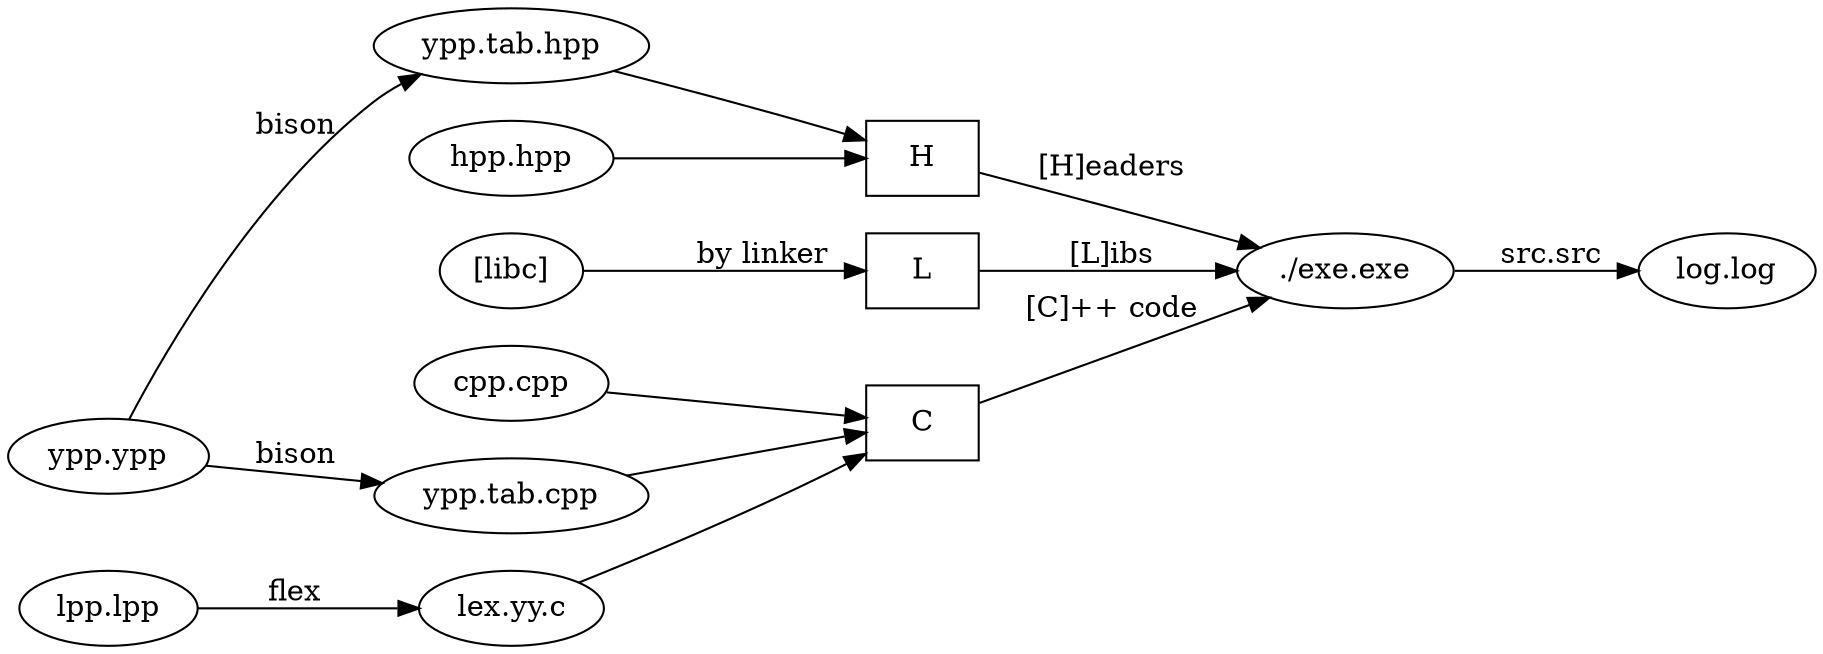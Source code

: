 digraph { rankdir = LR;
"ypp.ypp" -> "ypp.tab.cpp" [label="\ bison"]
"ypp.ypp" -> "ypp.tab.hpp" [label="\ bison"]
"lpp.lpp" -> "lex.yy.c" [label="\n flex"]
"ypp.tab.cpp" -> C
"ypp.tab.hpp" -> H
"lex.yy.c" -> C
"cpp.cpp" -> C
"hpp.hpp" -> H
C [shape=box]
H [shape=box]
L [shape=box]
"[libc]" -> L [label="\ by linker"]
C -> "./exe.exe" [label="\ [C]++ code"]
H -> "./exe.exe" [label="\ [H]eaders"]
L -> "./exe.exe" [label="\ [L]ibs"]
"./exe.exe" -> "log.log" [label="\ src.src"] 
}